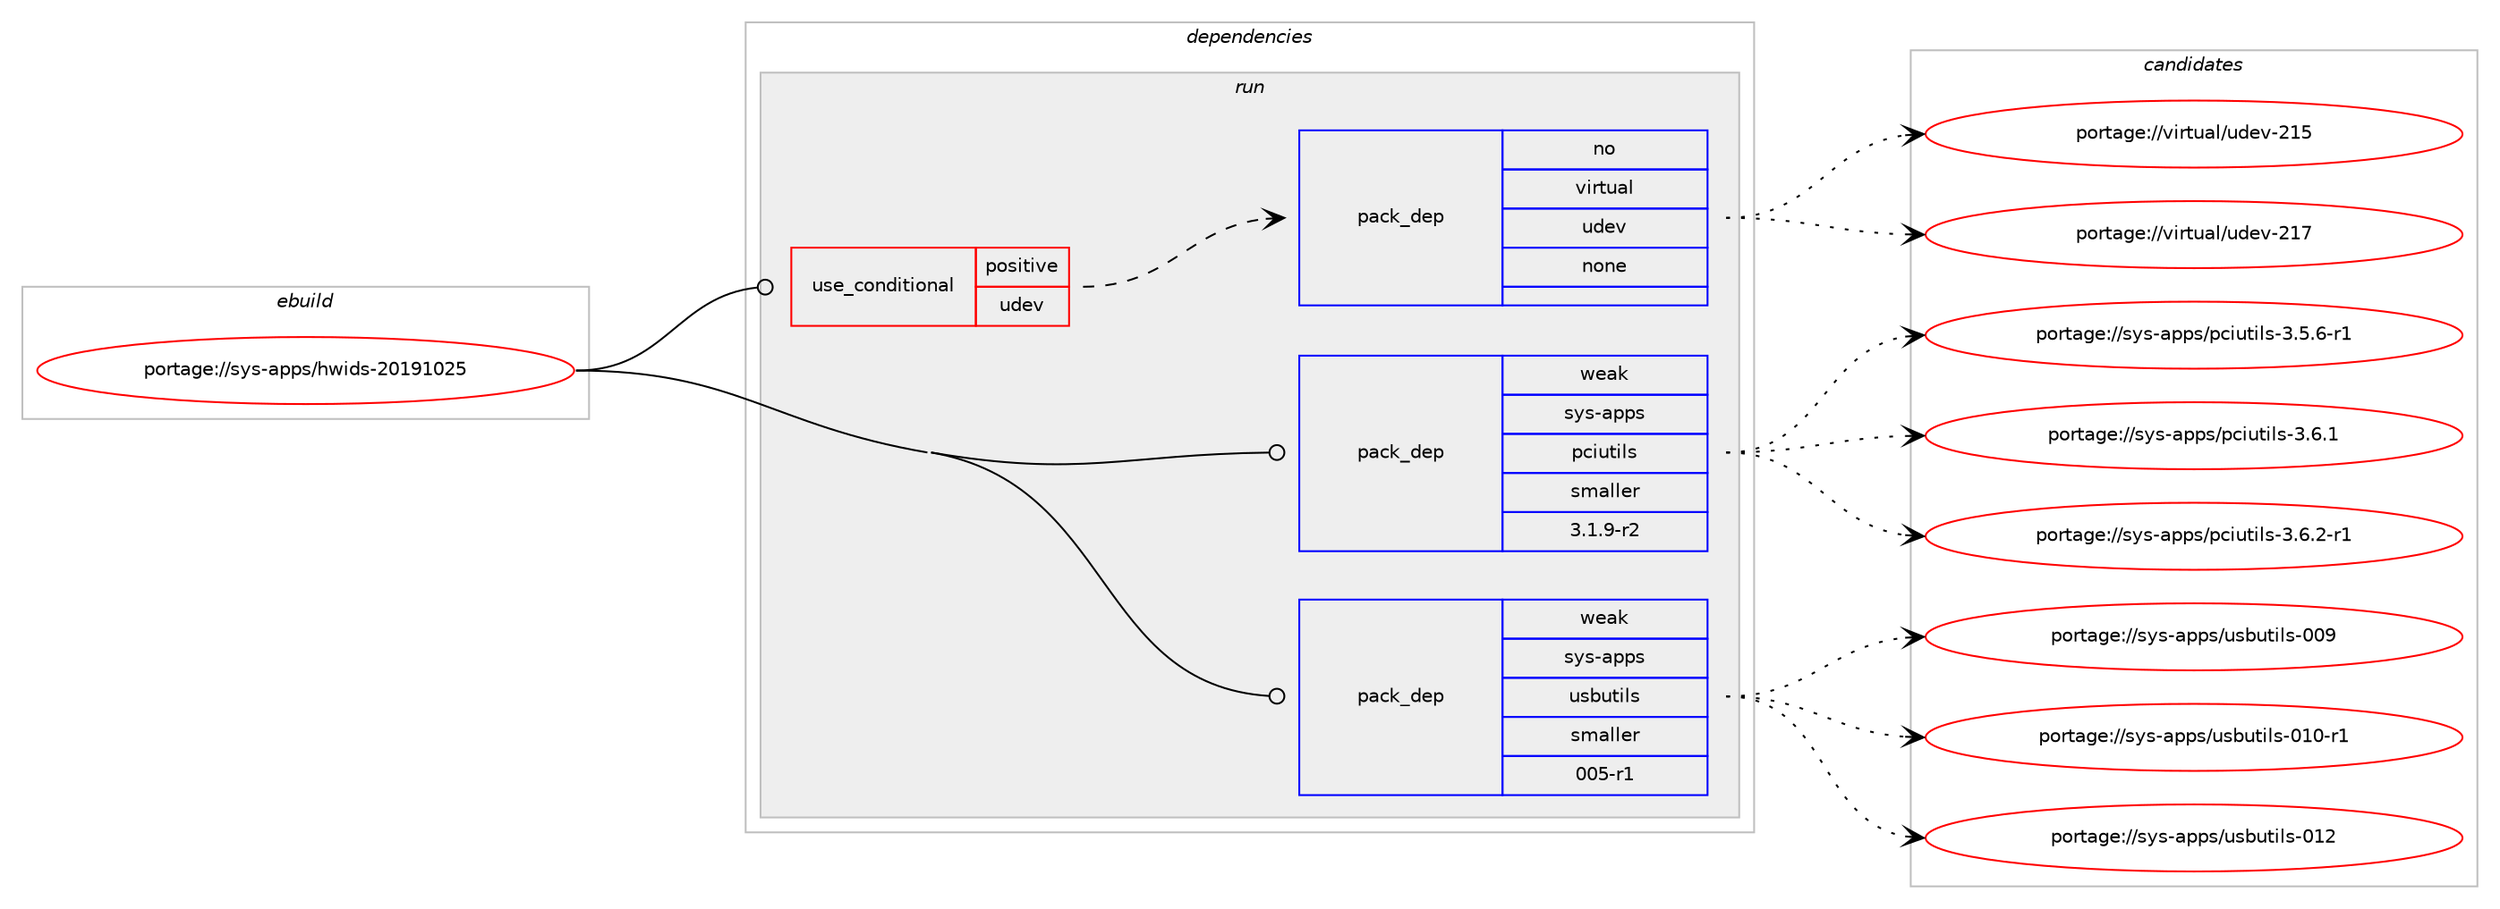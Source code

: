 digraph prolog {

# *************
# Graph options
# *************

newrank=true;
concentrate=true;
compound=true;
graph [rankdir=LR,fontname=Helvetica,fontsize=10,ranksep=1.5];#, ranksep=2.5, nodesep=0.2];
edge  [arrowhead=vee];
node  [fontname=Helvetica,fontsize=10];

# **********
# The ebuild
# **********

subgraph cluster_leftcol {
color=gray;
rank=same;
label=<<i>ebuild</i>>;
id [label="portage://sys-apps/hwids-20191025", color=red, width=4, href="../sys-apps/hwids-20191025.svg"];
}

# ****************
# The dependencies
# ****************

subgraph cluster_midcol {
color=gray;
label=<<i>dependencies</i>>;
subgraph cluster_compile {
fillcolor="#eeeeee";
style=filled;
label=<<i>compile</i>>;
}
subgraph cluster_compileandrun {
fillcolor="#eeeeee";
style=filled;
label=<<i>compile and run</i>>;
}
subgraph cluster_run {
fillcolor="#eeeeee";
style=filled;
label=<<i>run</i>>;
subgraph cond99292 {
dependency408495 [label=<<TABLE BORDER="0" CELLBORDER="1" CELLSPACING="0" CELLPADDING="4"><TR><TD ROWSPAN="3" CELLPADDING="10">use_conditional</TD></TR><TR><TD>positive</TD></TR><TR><TD>udev</TD></TR></TABLE>>, shape=none, color=red];
subgraph pack302375 {
dependency408496 [label=<<TABLE BORDER="0" CELLBORDER="1" CELLSPACING="0" CELLPADDING="4" WIDTH="220"><TR><TD ROWSPAN="6" CELLPADDING="30">pack_dep</TD></TR><TR><TD WIDTH="110">no</TD></TR><TR><TD>virtual</TD></TR><TR><TD>udev</TD></TR><TR><TD>none</TD></TR><TR><TD></TD></TR></TABLE>>, shape=none, color=blue];
}
dependency408495:e -> dependency408496:w [weight=20,style="dashed",arrowhead="vee"];
}
id:e -> dependency408495:w [weight=20,style="solid",arrowhead="odot"];
subgraph pack302376 {
dependency408497 [label=<<TABLE BORDER="0" CELLBORDER="1" CELLSPACING="0" CELLPADDING="4" WIDTH="220"><TR><TD ROWSPAN="6" CELLPADDING="30">pack_dep</TD></TR><TR><TD WIDTH="110">weak</TD></TR><TR><TD>sys-apps</TD></TR><TR><TD>pciutils</TD></TR><TR><TD>smaller</TD></TR><TR><TD>3.1.9-r2</TD></TR></TABLE>>, shape=none, color=blue];
}
id:e -> dependency408497:w [weight=20,style="solid",arrowhead="odot"];
subgraph pack302377 {
dependency408498 [label=<<TABLE BORDER="0" CELLBORDER="1" CELLSPACING="0" CELLPADDING="4" WIDTH="220"><TR><TD ROWSPAN="6" CELLPADDING="30">pack_dep</TD></TR><TR><TD WIDTH="110">weak</TD></TR><TR><TD>sys-apps</TD></TR><TR><TD>usbutils</TD></TR><TR><TD>smaller</TD></TR><TR><TD>005-r1</TD></TR></TABLE>>, shape=none, color=blue];
}
id:e -> dependency408498:w [weight=20,style="solid",arrowhead="odot"];
}
}

# **************
# The candidates
# **************

subgraph cluster_choices {
rank=same;
color=gray;
label=<<i>candidates</i>>;

subgraph choice302375 {
color=black;
nodesep=1;
choiceportage118105114116117971084711710010111845504953 [label="portage://virtual/udev-215", color=red, width=4,href="../virtual/udev-215.svg"];
choiceportage118105114116117971084711710010111845504955 [label="portage://virtual/udev-217", color=red, width=4,href="../virtual/udev-217.svg"];
dependency408496:e -> choiceportage118105114116117971084711710010111845504953:w [style=dotted,weight="100"];
dependency408496:e -> choiceportage118105114116117971084711710010111845504955:w [style=dotted,weight="100"];
}
subgraph choice302376 {
color=black;
nodesep=1;
choiceportage115121115459711211211547112991051171161051081154551465346544511449 [label="portage://sys-apps/pciutils-3.5.6-r1", color=red, width=4,href="../sys-apps/pciutils-3.5.6-r1.svg"];
choiceportage11512111545971121121154711299105117116105108115455146544649 [label="portage://sys-apps/pciutils-3.6.1", color=red, width=4,href="../sys-apps/pciutils-3.6.1.svg"];
choiceportage115121115459711211211547112991051171161051081154551465446504511449 [label="portage://sys-apps/pciutils-3.6.2-r1", color=red, width=4,href="../sys-apps/pciutils-3.6.2-r1.svg"];
dependency408497:e -> choiceportage115121115459711211211547112991051171161051081154551465346544511449:w [style=dotted,weight="100"];
dependency408497:e -> choiceportage11512111545971121121154711299105117116105108115455146544649:w [style=dotted,weight="100"];
dependency408497:e -> choiceportage115121115459711211211547112991051171161051081154551465446504511449:w [style=dotted,weight="100"];
}
subgraph choice302377 {
color=black;
nodesep=1;
choiceportage1151211154597112112115471171159811711610510811545484857 [label="portage://sys-apps/usbutils-009", color=red, width=4,href="../sys-apps/usbutils-009.svg"];
choiceportage11512111545971121121154711711598117116105108115454849484511449 [label="portage://sys-apps/usbutils-010-r1", color=red, width=4,href="../sys-apps/usbutils-010-r1.svg"];
choiceportage1151211154597112112115471171159811711610510811545484950 [label="portage://sys-apps/usbutils-012", color=red, width=4,href="../sys-apps/usbutils-012.svg"];
dependency408498:e -> choiceportage1151211154597112112115471171159811711610510811545484857:w [style=dotted,weight="100"];
dependency408498:e -> choiceportage11512111545971121121154711711598117116105108115454849484511449:w [style=dotted,weight="100"];
dependency408498:e -> choiceportage1151211154597112112115471171159811711610510811545484950:w [style=dotted,weight="100"];
}
}

}

